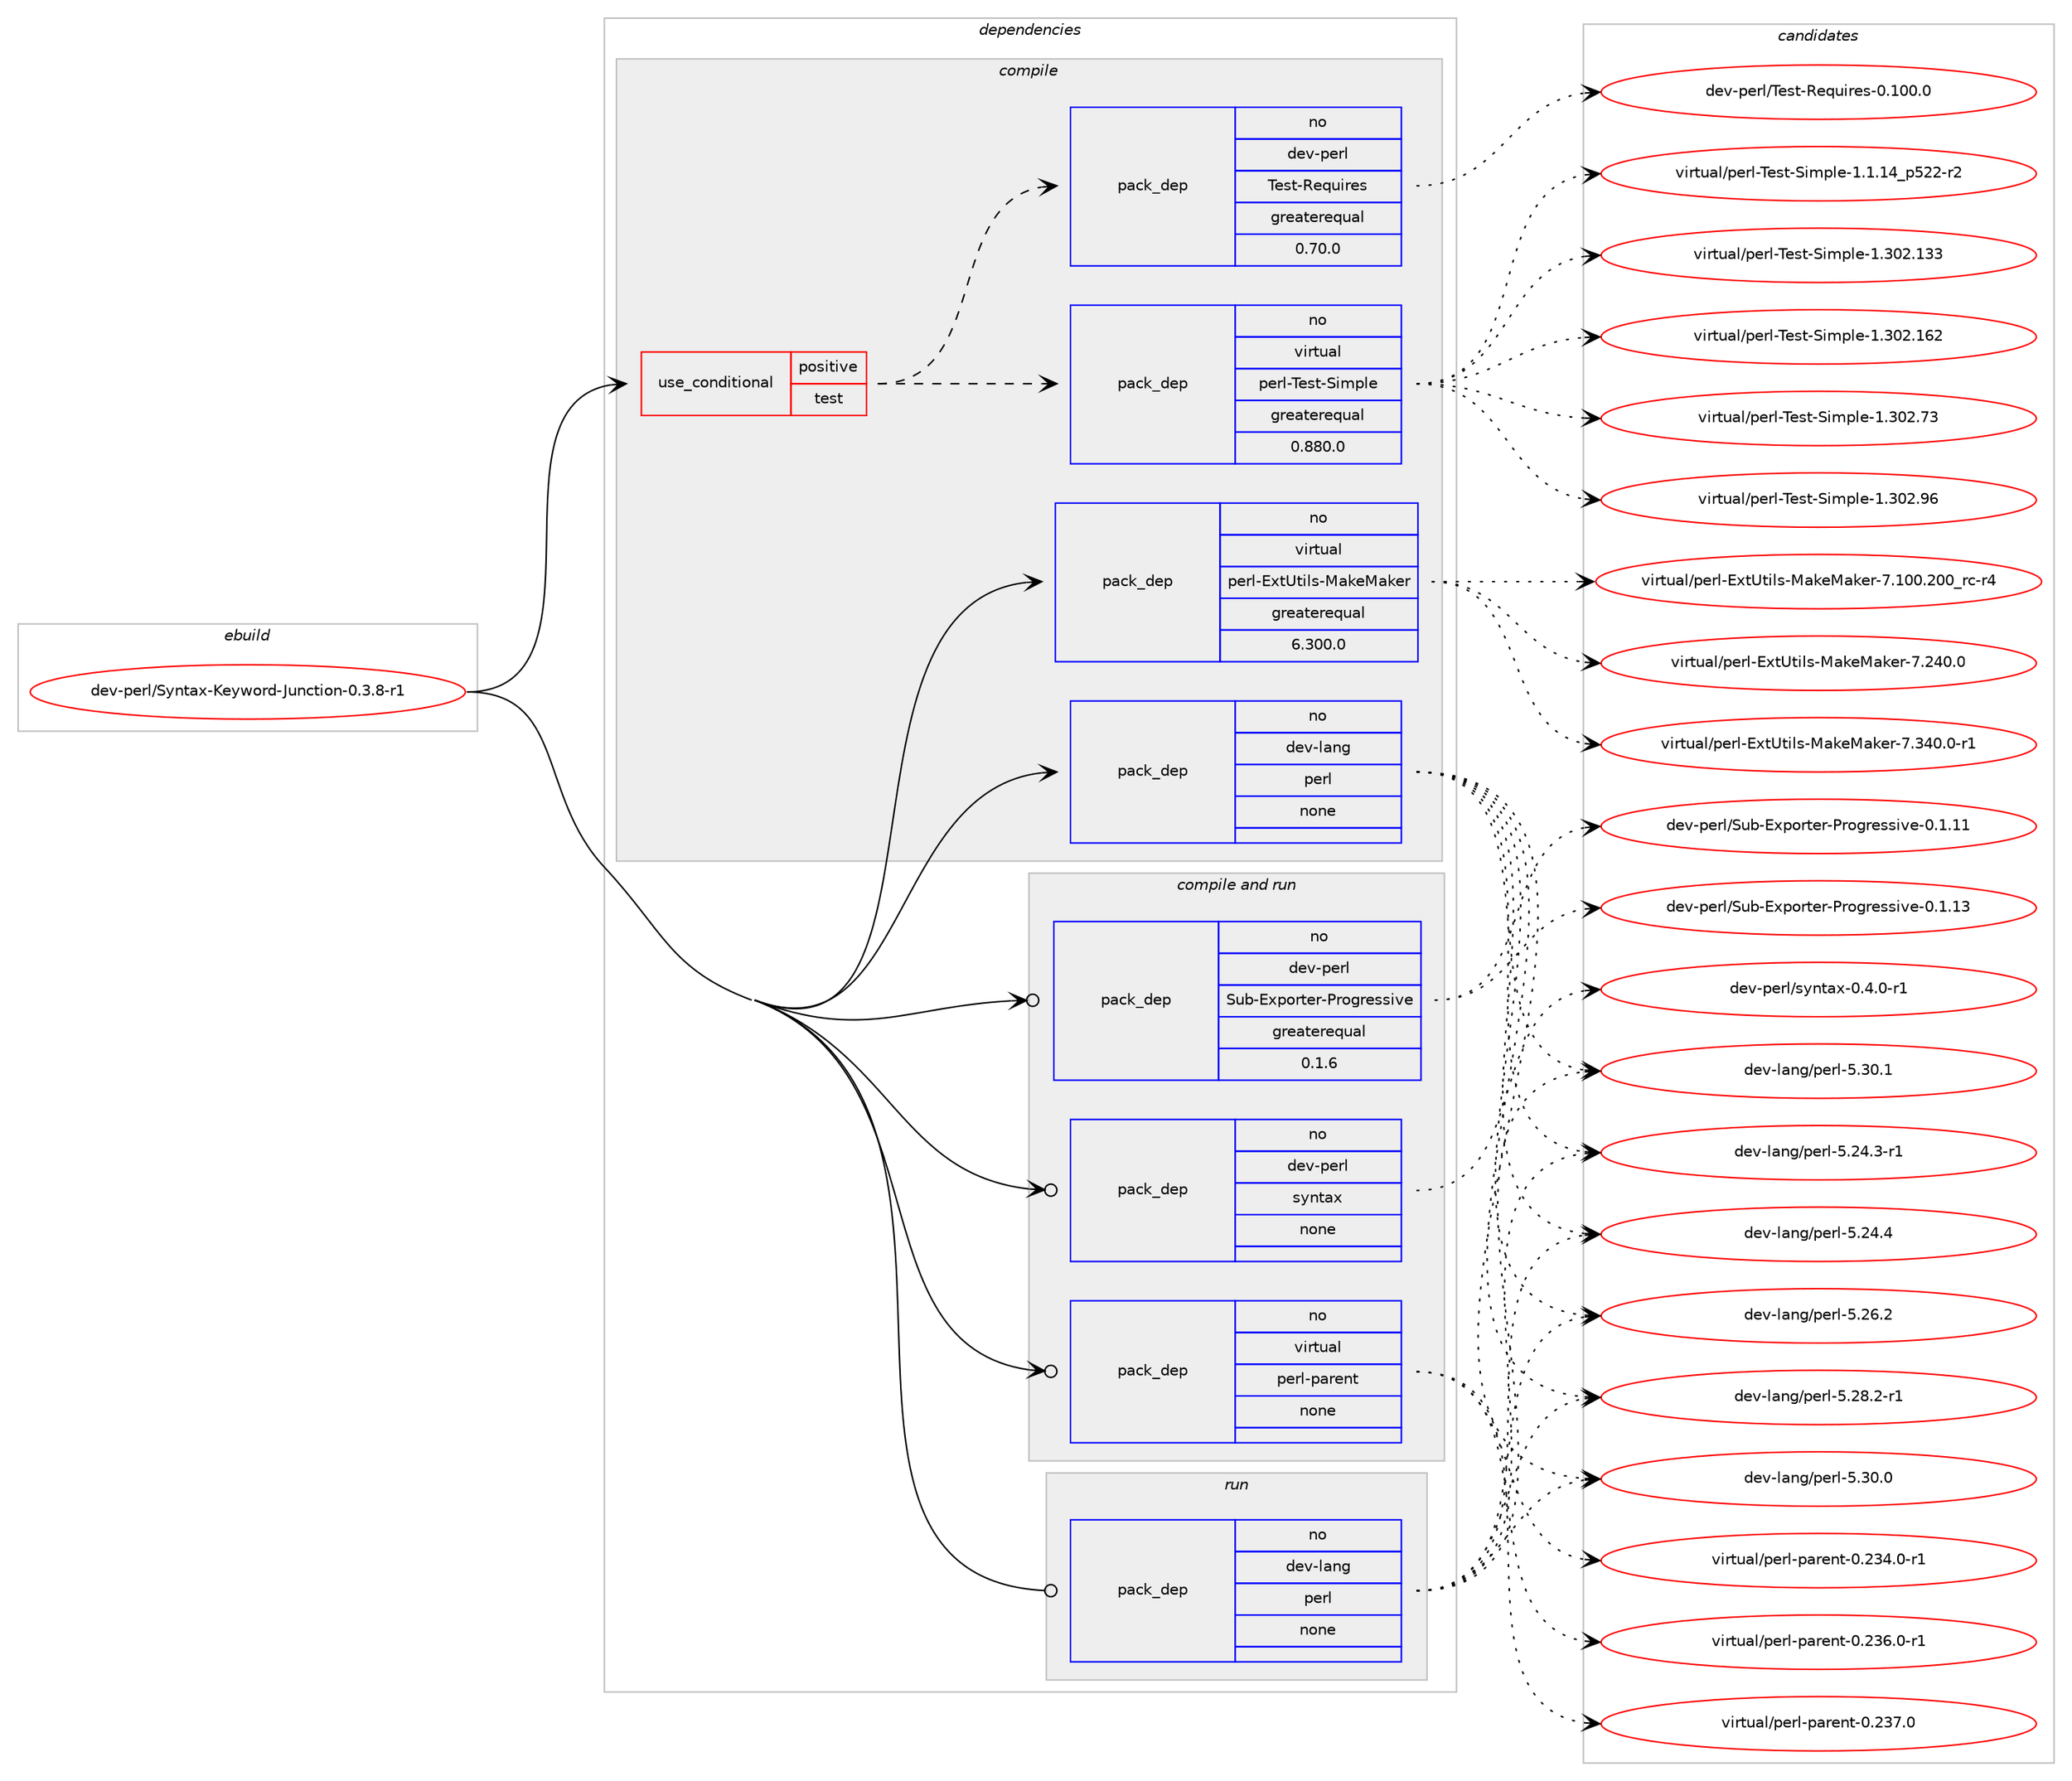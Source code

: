 digraph prolog {

# *************
# Graph options
# *************

newrank=true;
concentrate=true;
compound=true;
graph [rankdir=LR,fontname=Helvetica,fontsize=10,ranksep=1.5];#, ranksep=2.5, nodesep=0.2];
edge  [arrowhead=vee];
node  [fontname=Helvetica,fontsize=10];

# **********
# The ebuild
# **********

subgraph cluster_leftcol {
color=gray;
rank=same;
label=<<i>ebuild</i>>;
id [label="dev-perl/Syntax-Keyword-Junction-0.3.8-r1", color=red, width=4, href="../dev-perl/Syntax-Keyword-Junction-0.3.8-r1.svg"];
}

# ****************
# The dependencies
# ****************

subgraph cluster_midcol {
color=gray;
label=<<i>dependencies</i>>;
subgraph cluster_compile {
fillcolor="#eeeeee";
style=filled;
label=<<i>compile</i>>;
subgraph cond134340 {
dependency585674 [label=<<TABLE BORDER="0" CELLBORDER="1" CELLSPACING="0" CELLPADDING="4"><TR><TD ROWSPAN="3" CELLPADDING="10">use_conditional</TD></TR><TR><TD>positive</TD></TR><TR><TD>test</TD></TR></TABLE>>, shape=none, color=red];
subgraph pack439673 {
dependency585675 [label=<<TABLE BORDER="0" CELLBORDER="1" CELLSPACING="0" CELLPADDING="4" WIDTH="220"><TR><TD ROWSPAN="6" CELLPADDING="30">pack_dep</TD></TR><TR><TD WIDTH="110">no</TD></TR><TR><TD>virtual</TD></TR><TR><TD>perl-Test-Simple</TD></TR><TR><TD>greaterequal</TD></TR><TR><TD>0.880.0</TD></TR></TABLE>>, shape=none, color=blue];
}
dependency585674:e -> dependency585675:w [weight=20,style="dashed",arrowhead="vee"];
subgraph pack439674 {
dependency585676 [label=<<TABLE BORDER="0" CELLBORDER="1" CELLSPACING="0" CELLPADDING="4" WIDTH="220"><TR><TD ROWSPAN="6" CELLPADDING="30">pack_dep</TD></TR><TR><TD WIDTH="110">no</TD></TR><TR><TD>dev-perl</TD></TR><TR><TD>Test-Requires</TD></TR><TR><TD>greaterequal</TD></TR><TR><TD>0.70.0</TD></TR></TABLE>>, shape=none, color=blue];
}
dependency585674:e -> dependency585676:w [weight=20,style="dashed",arrowhead="vee"];
}
id:e -> dependency585674:w [weight=20,style="solid",arrowhead="vee"];
subgraph pack439675 {
dependency585677 [label=<<TABLE BORDER="0" CELLBORDER="1" CELLSPACING="0" CELLPADDING="4" WIDTH="220"><TR><TD ROWSPAN="6" CELLPADDING="30">pack_dep</TD></TR><TR><TD WIDTH="110">no</TD></TR><TR><TD>dev-lang</TD></TR><TR><TD>perl</TD></TR><TR><TD>none</TD></TR><TR><TD></TD></TR></TABLE>>, shape=none, color=blue];
}
id:e -> dependency585677:w [weight=20,style="solid",arrowhead="vee"];
subgraph pack439676 {
dependency585678 [label=<<TABLE BORDER="0" CELLBORDER="1" CELLSPACING="0" CELLPADDING="4" WIDTH="220"><TR><TD ROWSPAN="6" CELLPADDING="30">pack_dep</TD></TR><TR><TD WIDTH="110">no</TD></TR><TR><TD>virtual</TD></TR><TR><TD>perl-ExtUtils-MakeMaker</TD></TR><TR><TD>greaterequal</TD></TR><TR><TD>6.300.0</TD></TR></TABLE>>, shape=none, color=blue];
}
id:e -> dependency585678:w [weight=20,style="solid",arrowhead="vee"];
}
subgraph cluster_compileandrun {
fillcolor="#eeeeee";
style=filled;
label=<<i>compile and run</i>>;
subgraph pack439677 {
dependency585679 [label=<<TABLE BORDER="0" CELLBORDER="1" CELLSPACING="0" CELLPADDING="4" WIDTH="220"><TR><TD ROWSPAN="6" CELLPADDING="30">pack_dep</TD></TR><TR><TD WIDTH="110">no</TD></TR><TR><TD>dev-perl</TD></TR><TR><TD>Sub-Exporter-Progressive</TD></TR><TR><TD>greaterequal</TD></TR><TR><TD>0.1.6</TD></TR></TABLE>>, shape=none, color=blue];
}
id:e -> dependency585679:w [weight=20,style="solid",arrowhead="odotvee"];
subgraph pack439678 {
dependency585680 [label=<<TABLE BORDER="0" CELLBORDER="1" CELLSPACING="0" CELLPADDING="4" WIDTH="220"><TR><TD ROWSPAN="6" CELLPADDING="30">pack_dep</TD></TR><TR><TD WIDTH="110">no</TD></TR><TR><TD>dev-perl</TD></TR><TR><TD>syntax</TD></TR><TR><TD>none</TD></TR><TR><TD></TD></TR></TABLE>>, shape=none, color=blue];
}
id:e -> dependency585680:w [weight=20,style="solid",arrowhead="odotvee"];
subgraph pack439679 {
dependency585681 [label=<<TABLE BORDER="0" CELLBORDER="1" CELLSPACING="0" CELLPADDING="4" WIDTH="220"><TR><TD ROWSPAN="6" CELLPADDING="30">pack_dep</TD></TR><TR><TD WIDTH="110">no</TD></TR><TR><TD>virtual</TD></TR><TR><TD>perl-parent</TD></TR><TR><TD>none</TD></TR><TR><TD></TD></TR></TABLE>>, shape=none, color=blue];
}
id:e -> dependency585681:w [weight=20,style="solid",arrowhead="odotvee"];
}
subgraph cluster_run {
fillcolor="#eeeeee";
style=filled;
label=<<i>run</i>>;
subgraph pack439680 {
dependency585682 [label=<<TABLE BORDER="0" CELLBORDER="1" CELLSPACING="0" CELLPADDING="4" WIDTH="220"><TR><TD ROWSPAN="6" CELLPADDING="30">pack_dep</TD></TR><TR><TD WIDTH="110">no</TD></TR><TR><TD>dev-lang</TD></TR><TR><TD>perl</TD></TR><TR><TD>none</TD></TR><TR><TD></TD></TR></TABLE>>, shape=none, color=blue];
}
id:e -> dependency585682:w [weight=20,style="solid",arrowhead="odot"];
}
}

# **************
# The candidates
# **************

subgraph cluster_choices {
rank=same;
color=gray;
label=<<i>candidates</i>>;

subgraph choice439673 {
color=black;
nodesep=1;
choice11810511411611797108471121011141084584101115116458310510911210810145494649464952951125350504511450 [label="virtual/perl-Test-Simple-1.1.14_p522-r2", color=red, width=4,href="../virtual/perl-Test-Simple-1.1.14_p522-r2.svg"];
choice11810511411611797108471121011141084584101115116458310510911210810145494651485046495151 [label="virtual/perl-Test-Simple-1.302.133", color=red, width=4,href="../virtual/perl-Test-Simple-1.302.133.svg"];
choice11810511411611797108471121011141084584101115116458310510911210810145494651485046495450 [label="virtual/perl-Test-Simple-1.302.162", color=red, width=4,href="../virtual/perl-Test-Simple-1.302.162.svg"];
choice118105114116117971084711210111410845841011151164583105109112108101454946514850465551 [label="virtual/perl-Test-Simple-1.302.73", color=red, width=4,href="../virtual/perl-Test-Simple-1.302.73.svg"];
choice118105114116117971084711210111410845841011151164583105109112108101454946514850465754 [label="virtual/perl-Test-Simple-1.302.96", color=red, width=4,href="../virtual/perl-Test-Simple-1.302.96.svg"];
dependency585675:e -> choice11810511411611797108471121011141084584101115116458310510911210810145494649464952951125350504511450:w [style=dotted,weight="100"];
dependency585675:e -> choice11810511411611797108471121011141084584101115116458310510911210810145494651485046495151:w [style=dotted,weight="100"];
dependency585675:e -> choice11810511411611797108471121011141084584101115116458310510911210810145494651485046495450:w [style=dotted,weight="100"];
dependency585675:e -> choice118105114116117971084711210111410845841011151164583105109112108101454946514850465551:w [style=dotted,weight="100"];
dependency585675:e -> choice118105114116117971084711210111410845841011151164583105109112108101454946514850465754:w [style=dotted,weight="100"];
}
subgraph choice439674 {
color=black;
nodesep=1;
choice10010111845112101114108478410111511645821011131171051141011154548464948484648 [label="dev-perl/Test-Requires-0.100.0", color=red, width=4,href="../dev-perl/Test-Requires-0.100.0.svg"];
dependency585676:e -> choice10010111845112101114108478410111511645821011131171051141011154548464948484648:w [style=dotted,weight="100"];
}
subgraph choice439675 {
color=black;
nodesep=1;
choice100101118451089711010347112101114108455346505246514511449 [label="dev-lang/perl-5.24.3-r1", color=red, width=4,href="../dev-lang/perl-5.24.3-r1.svg"];
choice10010111845108971101034711210111410845534650524652 [label="dev-lang/perl-5.24.4", color=red, width=4,href="../dev-lang/perl-5.24.4.svg"];
choice10010111845108971101034711210111410845534650544650 [label="dev-lang/perl-5.26.2", color=red, width=4,href="../dev-lang/perl-5.26.2.svg"];
choice100101118451089711010347112101114108455346505646504511449 [label="dev-lang/perl-5.28.2-r1", color=red, width=4,href="../dev-lang/perl-5.28.2-r1.svg"];
choice10010111845108971101034711210111410845534651484648 [label="dev-lang/perl-5.30.0", color=red, width=4,href="../dev-lang/perl-5.30.0.svg"];
choice10010111845108971101034711210111410845534651484649 [label="dev-lang/perl-5.30.1", color=red, width=4,href="../dev-lang/perl-5.30.1.svg"];
dependency585677:e -> choice100101118451089711010347112101114108455346505246514511449:w [style=dotted,weight="100"];
dependency585677:e -> choice10010111845108971101034711210111410845534650524652:w [style=dotted,weight="100"];
dependency585677:e -> choice10010111845108971101034711210111410845534650544650:w [style=dotted,weight="100"];
dependency585677:e -> choice100101118451089711010347112101114108455346505646504511449:w [style=dotted,weight="100"];
dependency585677:e -> choice10010111845108971101034711210111410845534651484648:w [style=dotted,weight="100"];
dependency585677:e -> choice10010111845108971101034711210111410845534651484649:w [style=dotted,weight="100"];
}
subgraph choice439676 {
color=black;
nodesep=1;
choice118105114116117971084711210111410845691201168511610510811545779710710177971071011144555464948484650484895114994511452 [label="virtual/perl-ExtUtils-MakeMaker-7.100.200_rc-r4", color=red, width=4,href="../virtual/perl-ExtUtils-MakeMaker-7.100.200_rc-r4.svg"];
choice118105114116117971084711210111410845691201168511610510811545779710710177971071011144555465052484648 [label="virtual/perl-ExtUtils-MakeMaker-7.240.0", color=red, width=4,href="../virtual/perl-ExtUtils-MakeMaker-7.240.0.svg"];
choice1181051141161179710847112101114108456912011685116105108115457797107101779710710111445554651524846484511449 [label="virtual/perl-ExtUtils-MakeMaker-7.340.0-r1", color=red, width=4,href="../virtual/perl-ExtUtils-MakeMaker-7.340.0-r1.svg"];
dependency585678:e -> choice118105114116117971084711210111410845691201168511610510811545779710710177971071011144555464948484650484895114994511452:w [style=dotted,weight="100"];
dependency585678:e -> choice118105114116117971084711210111410845691201168511610510811545779710710177971071011144555465052484648:w [style=dotted,weight="100"];
dependency585678:e -> choice1181051141161179710847112101114108456912011685116105108115457797107101779710710111445554651524846484511449:w [style=dotted,weight="100"];
}
subgraph choice439677 {
color=black;
nodesep=1;
choice100101118451121011141084783117984569120112111114116101114458011411110311410111511510511810145484649464949 [label="dev-perl/Sub-Exporter-Progressive-0.1.11", color=red, width=4,href="../dev-perl/Sub-Exporter-Progressive-0.1.11.svg"];
choice100101118451121011141084783117984569120112111114116101114458011411110311410111511510511810145484649464951 [label="dev-perl/Sub-Exporter-Progressive-0.1.13", color=red, width=4,href="../dev-perl/Sub-Exporter-Progressive-0.1.13.svg"];
dependency585679:e -> choice100101118451121011141084783117984569120112111114116101114458011411110311410111511510511810145484649464949:w [style=dotted,weight="100"];
dependency585679:e -> choice100101118451121011141084783117984569120112111114116101114458011411110311410111511510511810145484649464951:w [style=dotted,weight="100"];
}
subgraph choice439678 {
color=black;
nodesep=1;
choice1001011184511210111410847115121110116971204548465246484511449 [label="dev-perl/syntax-0.4.0-r1", color=red, width=4,href="../dev-perl/syntax-0.4.0-r1.svg"];
dependency585680:e -> choice1001011184511210111410847115121110116971204548465246484511449:w [style=dotted,weight="100"];
}
subgraph choice439679 {
color=black;
nodesep=1;
choice1181051141161179710847112101114108451129711410111011645484650515246484511449 [label="virtual/perl-parent-0.234.0-r1", color=red, width=4,href="../virtual/perl-parent-0.234.0-r1.svg"];
choice1181051141161179710847112101114108451129711410111011645484650515446484511449 [label="virtual/perl-parent-0.236.0-r1", color=red, width=4,href="../virtual/perl-parent-0.236.0-r1.svg"];
choice118105114116117971084711210111410845112971141011101164548465051554648 [label="virtual/perl-parent-0.237.0", color=red, width=4,href="../virtual/perl-parent-0.237.0.svg"];
dependency585681:e -> choice1181051141161179710847112101114108451129711410111011645484650515246484511449:w [style=dotted,weight="100"];
dependency585681:e -> choice1181051141161179710847112101114108451129711410111011645484650515446484511449:w [style=dotted,weight="100"];
dependency585681:e -> choice118105114116117971084711210111410845112971141011101164548465051554648:w [style=dotted,weight="100"];
}
subgraph choice439680 {
color=black;
nodesep=1;
choice100101118451089711010347112101114108455346505246514511449 [label="dev-lang/perl-5.24.3-r1", color=red, width=4,href="../dev-lang/perl-5.24.3-r1.svg"];
choice10010111845108971101034711210111410845534650524652 [label="dev-lang/perl-5.24.4", color=red, width=4,href="../dev-lang/perl-5.24.4.svg"];
choice10010111845108971101034711210111410845534650544650 [label="dev-lang/perl-5.26.2", color=red, width=4,href="../dev-lang/perl-5.26.2.svg"];
choice100101118451089711010347112101114108455346505646504511449 [label="dev-lang/perl-5.28.2-r1", color=red, width=4,href="../dev-lang/perl-5.28.2-r1.svg"];
choice10010111845108971101034711210111410845534651484648 [label="dev-lang/perl-5.30.0", color=red, width=4,href="../dev-lang/perl-5.30.0.svg"];
choice10010111845108971101034711210111410845534651484649 [label="dev-lang/perl-5.30.1", color=red, width=4,href="../dev-lang/perl-5.30.1.svg"];
dependency585682:e -> choice100101118451089711010347112101114108455346505246514511449:w [style=dotted,weight="100"];
dependency585682:e -> choice10010111845108971101034711210111410845534650524652:w [style=dotted,weight="100"];
dependency585682:e -> choice10010111845108971101034711210111410845534650544650:w [style=dotted,weight="100"];
dependency585682:e -> choice100101118451089711010347112101114108455346505646504511449:w [style=dotted,weight="100"];
dependency585682:e -> choice10010111845108971101034711210111410845534651484648:w [style=dotted,weight="100"];
dependency585682:e -> choice10010111845108971101034711210111410845534651484649:w [style=dotted,weight="100"];
}
}

}
